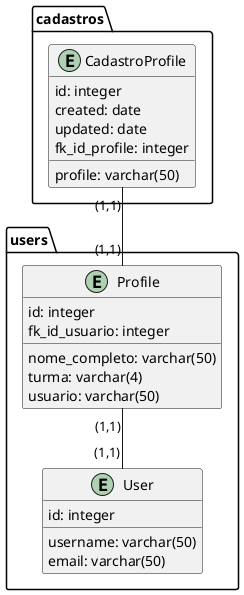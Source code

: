 @startuml PROGRESSUS
package users{
    entity User{
        id: integer
        username: varchar(50)
        email: varchar(50)
    }
    entity Profile{
        id: integer
        nome_completo: varchar(50)
        turma: varchar(4)
        usuario: varchar(50)
        fk_id_usuario: integer
    }
    Profile "(1,1)" -- "(1,1)" User
}
package cadastros{
    entity CadastroProfile{
        id: integer
        created: date
        updated: date
        profile: varchar(50)
        fk_id_profile: integer
    }
    CadastroProfile "(1,1)" -- "(1,1)" Profile
}
@enduml